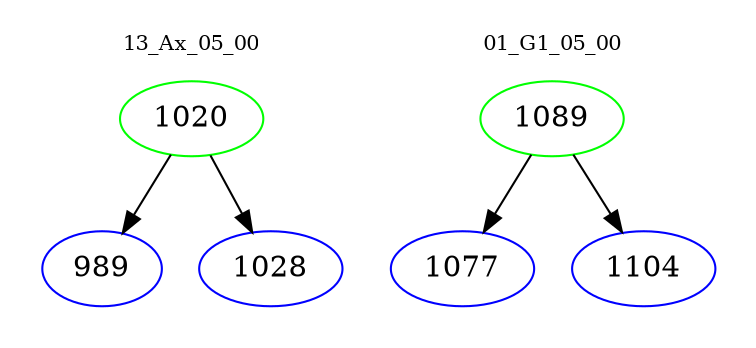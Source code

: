 digraph{
subgraph cluster_0 {
color = white
label = "13_Ax_05_00";
fontsize=10;
T0_1020 [label="1020", color="green"]
T0_1020 -> T0_989 [color="black"]
T0_989 [label="989", color="blue"]
T0_1020 -> T0_1028 [color="black"]
T0_1028 [label="1028", color="blue"]
}
subgraph cluster_1 {
color = white
label = "01_G1_05_00";
fontsize=10;
T1_1089 [label="1089", color="green"]
T1_1089 -> T1_1077 [color="black"]
T1_1077 [label="1077", color="blue"]
T1_1089 -> T1_1104 [color="black"]
T1_1104 [label="1104", color="blue"]
}
}
